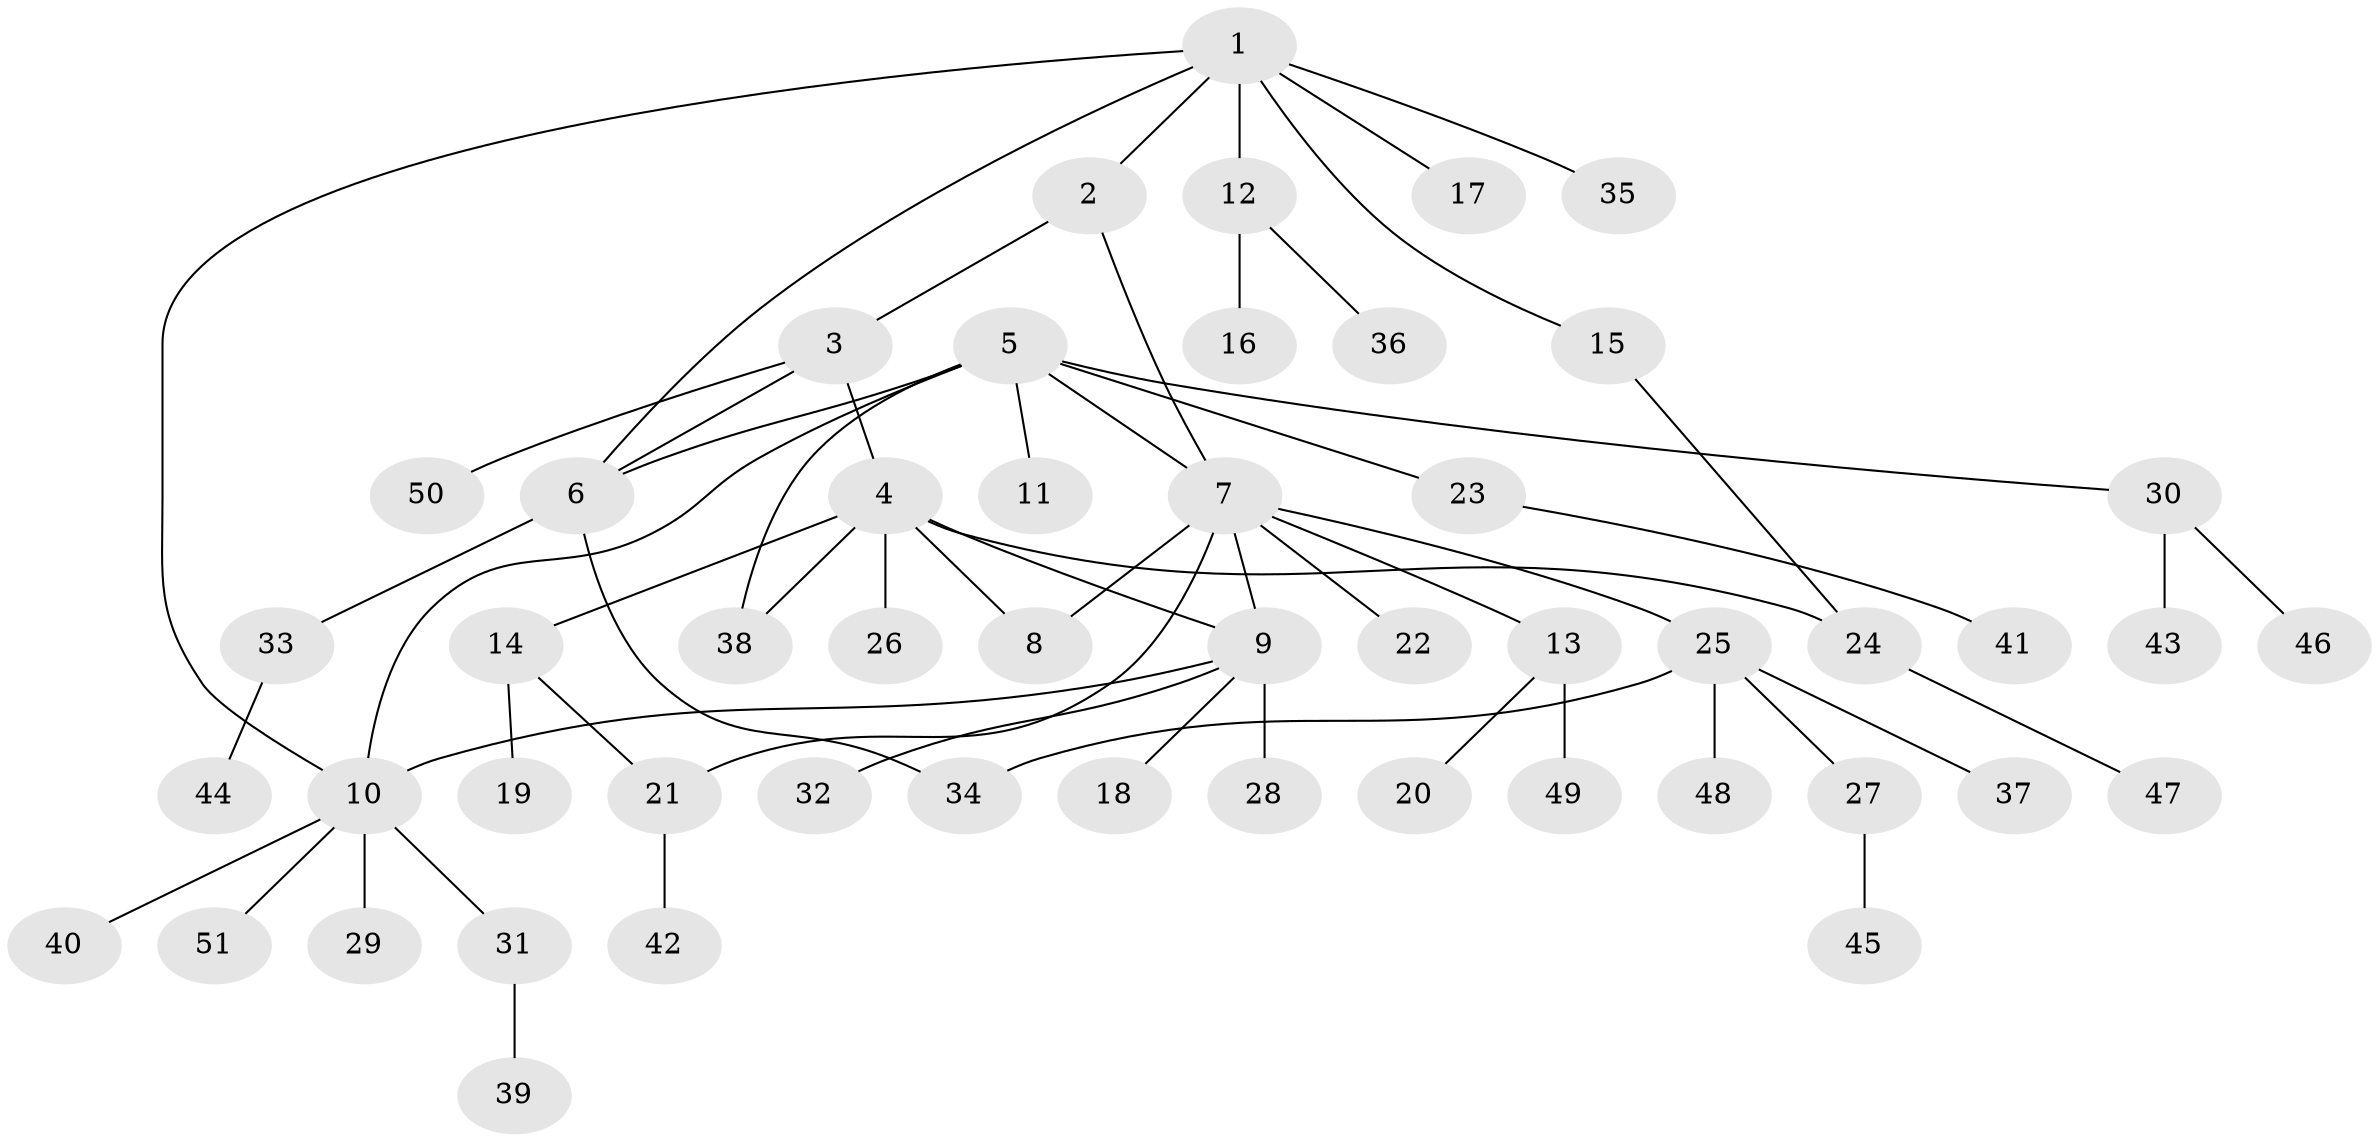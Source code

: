 // coarse degree distribution, {6: 0.09090909090909091, 3: 0.06060606060606061, 13: 0.030303030303030304, 5: 0.06060606060606061, 2: 0.2727272727272727, 1: 0.45454545454545453, 4: 0.030303030303030304}
// Generated by graph-tools (version 1.1) at 2025/52/02/27/25 19:52:19]
// undirected, 51 vertices, 60 edges
graph export_dot {
graph [start="1"]
  node [color=gray90,style=filled];
  1;
  2;
  3;
  4;
  5;
  6;
  7;
  8;
  9;
  10;
  11;
  12;
  13;
  14;
  15;
  16;
  17;
  18;
  19;
  20;
  21;
  22;
  23;
  24;
  25;
  26;
  27;
  28;
  29;
  30;
  31;
  32;
  33;
  34;
  35;
  36;
  37;
  38;
  39;
  40;
  41;
  42;
  43;
  44;
  45;
  46;
  47;
  48;
  49;
  50;
  51;
  1 -- 2;
  1 -- 6;
  1 -- 10;
  1 -- 12;
  1 -- 15;
  1 -- 17;
  1 -- 35;
  2 -- 3;
  2 -- 7;
  3 -- 4;
  3 -- 6;
  3 -- 50;
  4 -- 8;
  4 -- 9;
  4 -- 14;
  4 -- 24;
  4 -- 26;
  4 -- 38;
  5 -- 6;
  5 -- 7;
  5 -- 10;
  5 -- 11;
  5 -- 23;
  5 -- 30;
  5 -- 38;
  6 -- 33;
  6 -- 34;
  7 -- 8;
  7 -- 9;
  7 -- 13;
  7 -- 21;
  7 -- 22;
  7 -- 25;
  9 -- 10;
  9 -- 18;
  9 -- 28;
  9 -- 32;
  10 -- 29;
  10 -- 31;
  10 -- 40;
  10 -- 51;
  12 -- 16;
  12 -- 36;
  13 -- 20;
  13 -- 49;
  14 -- 19;
  14 -- 21;
  15 -- 24;
  21 -- 42;
  23 -- 41;
  24 -- 47;
  25 -- 27;
  25 -- 34;
  25 -- 37;
  25 -- 48;
  27 -- 45;
  30 -- 43;
  30 -- 46;
  31 -- 39;
  33 -- 44;
}
